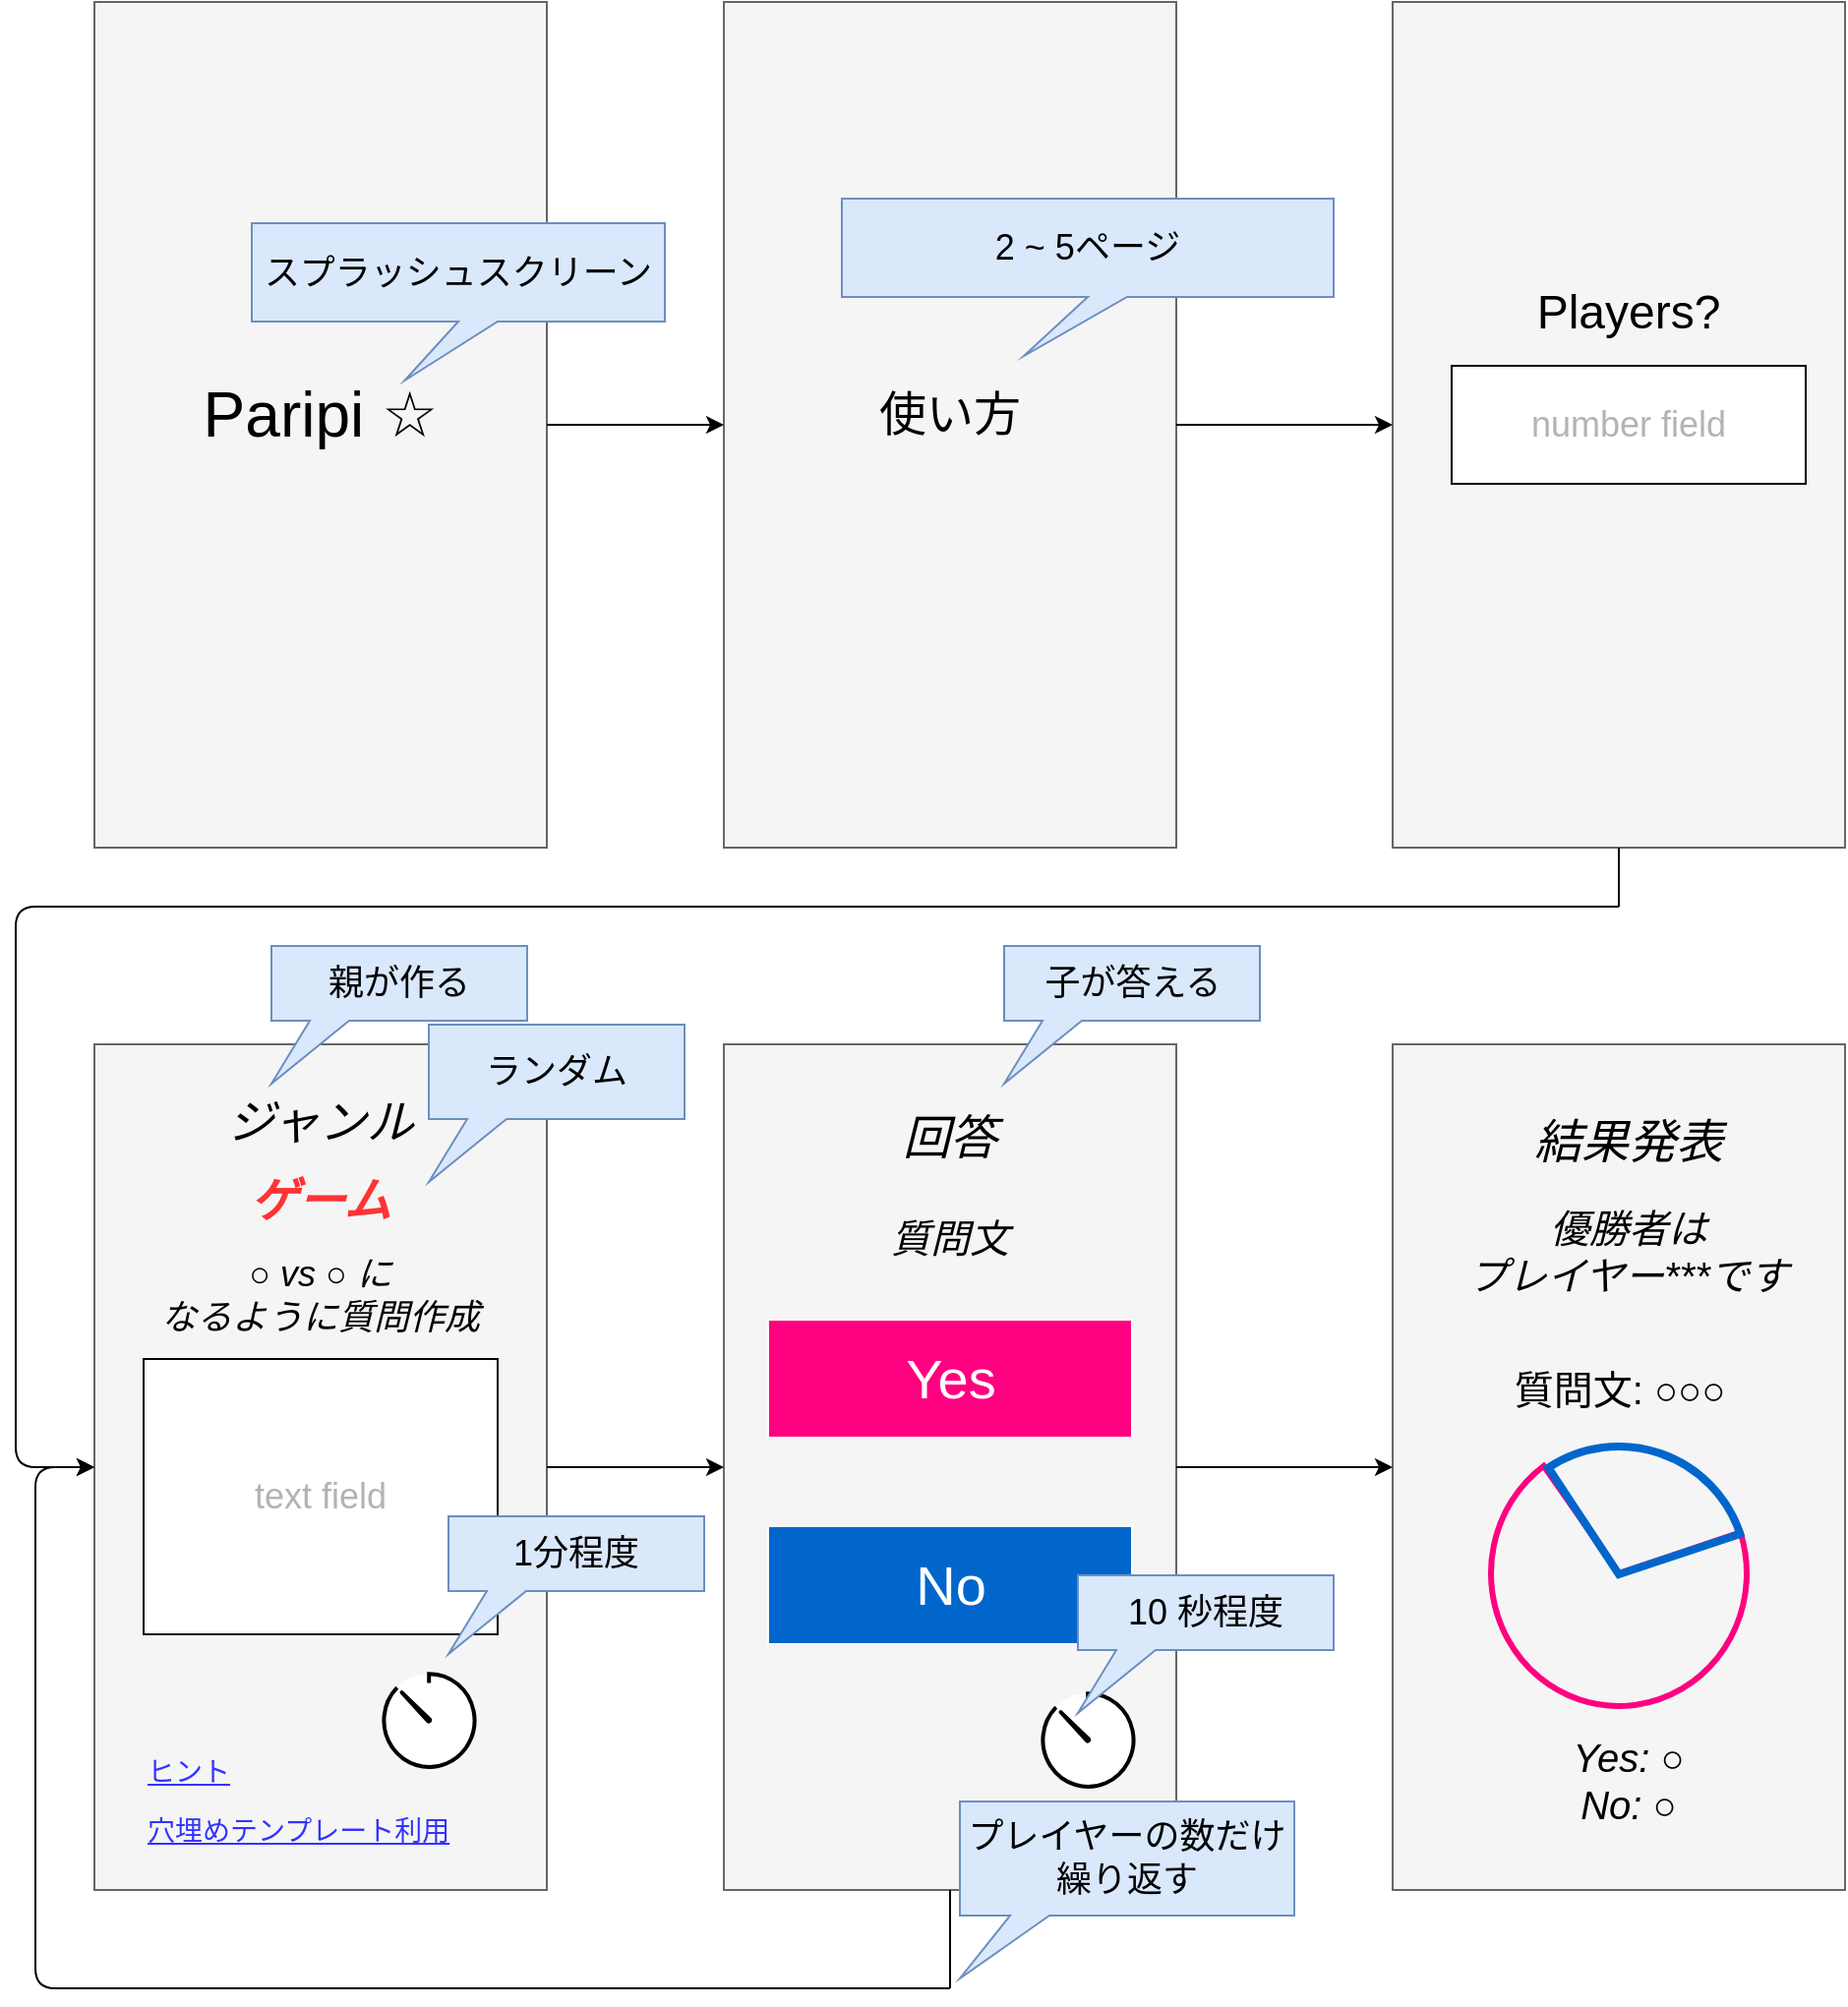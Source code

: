 <mxfile version="10.9.6" type="github"><diagram id="59mLUWuEukuHv1JtayhG" name="Page-1"><mxGraphModel dx="564" dy="402" grid="1" gridSize="10" guides="1" tooltips="1" connect="1" arrows="1" fold="1" page="1" pageScale="1" pageWidth="500" pageHeight="350" math="0" shadow="0"><root><mxCell id="0"/><mxCell id="1" parent="0"/><mxCell id="BUQUY_ISo4O6DXAO7tGX-2" value="" style="rounded=0;whiteSpace=wrap;html=1;fillColor=#f5f5f5;strokeColor=#666666;fontColor=#333333;" vertex="1" parent="1"><mxGeometry x="80" y="30" width="230" height="430" as="geometry"/></mxCell><mxCell id="BUQUY_ISo4O6DXAO7tGX-3" value="&lt;font style=&quot;font-size: 32px&quot;&gt;Paripi ☆&lt;/font&gt;" style="text;html=1;strokeColor=none;fillColor=none;align=center;verticalAlign=middle;whiteSpace=wrap;rounded=0;" vertex="1" parent="1"><mxGeometry x="115" y="222.5" width="160" height="35" as="geometry"/></mxCell><mxCell id="BUQUY_ISo4O6DXAO7tGX-4" value="" style="rounded=0;whiteSpace=wrap;html=1;fillColor=#f5f5f5;strokeColor=#666666;fontColor=#333333;" vertex="1" parent="1"><mxGeometry x="400" y="30" width="230" height="430" as="geometry"/></mxCell><mxCell id="BUQUY_ISo4O6DXAO7tGX-8" value="&lt;font style=&quot;font-size: 18px&quot;&gt;スプラッシュスクリーン&lt;/font&gt;" style="shape=callout;whiteSpace=wrap;html=1;perimeter=calloutPerimeter;position2=0.37;fillColor=#dae8fc;strokeColor=#6c8ebf;" vertex="1" parent="1"><mxGeometry x="160" y="142.5" width="210" height="80" as="geometry"/></mxCell><mxCell id="BUQUY_ISo4O6DXAO7tGX-9" value="&lt;font style=&quot;font-size: 18px&quot;&gt;2 ~ 5ページ&lt;/font&gt;" style="shape=callout;whiteSpace=wrap;html=1;perimeter=calloutPerimeter;position2=0.37;fillColor=#dae8fc;strokeColor=#6c8ebf;" vertex="1" parent="1"><mxGeometry x="460" y="130" width="250" height="80" as="geometry"/></mxCell><mxCell id="BUQUY_ISo4O6DXAO7tGX-11" value="&lt;font style=&quot;font-size: 24px&quot;&gt;使い方&lt;/font&gt;" style="text;html=1;strokeColor=none;fillColor=none;align=center;verticalAlign=middle;whiteSpace=wrap;rounded=0;" vertex="1" parent="1"><mxGeometry x="435" y="222.5" width="160" height="35" as="geometry"/></mxCell><mxCell id="BUQUY_ISo4O6DXAO7tGX-12" value="" style="endArrow=classic;html=1;exitX=1;exitY=0.5;exitDx=0;exitDy=0;entryX=0;entryY=0.5;entryDx=0;entryDy=0;" edge="1" parent="1" source="BUQUY_ISo4O6DXAO7tGX-2" target="BUQUY_ISo4O6DXAO7tGX-4"><mxGeometry width="50" height="50" relative="1" as="geometry"><mxPoint x="80" y="530" as="sourcePoint"/><mxPoint x="130" y="480" as="targetPoint"/></mxGeometry></mxCell><mxCell id="BUQUY_ISo4O6DXAO7tGX-13" value="" style="rounded=0;whiteSpace=wrap;html=1;fillColor=#f5f5f5;strokeColor=#666666;fontColor=#333333;" vertex="1" parent="1"><mxGeometry x="740" y="30" width="230" height="430" as="geometry"/></mxCell><mxCell id="BUQUY_ISo4O6DXAO7tGX-14" value="" style="endArrow=classic;html=1;exitX=1;exitY=0.5;exitDx=0;exitDy=0;" edge="1" parent="1" source="BUQUY_ISo4O6DXAO7tGX-4" target="BUQUY_ISo4O6DXAO7tGX-13"><mxGeometry width="50" height="50" relative="1" as="geometry"><mxPoint x="320" y="255" as="sourcePoint"/><mxPoint x="410" y="255" as="targetPoint"/></mxGeometry></mxCell><mxCell id="BUQUY_ISo4O6DXAO7tGX-15" value="&lt;font style=&quot;font-size: 24px&quot;&gt;Players?&lt;/font&gt;" style="text;html=1;strokeColor=none;fillColor=none;align=center;verticalAlign=middle;whiteSpace=wrap;rounded=0;" vertex="1" parent="1"><mxGeometry x="780" y="170" width="160" height="35" as="geometry"/></mxCell><mxCell id="BUQUY_ISo4O6DXAO7tGX-16" value="&lt;font style=&quot;font-size: 18px&quot; color=&quot;#b3b3b3&quot;&gt;number field&lt;/font&gt;" style="rounded=0;whiteSpace=wrap;html=1;" vertex="1" parent="1"><mxGeometry x="770" y="215" width="180" height="60" as="geometry"/></mxCell><mxCell id="BUQUY_ISo4O6DXAO7tGX-18" value="" style="rounded=0;whiteSpace=wrap;html=1;fillColor=#f5f5f5;strokeColor=#666666;fontColor=#333333;" vertex="1" parent="1"><mxGeometry x="80" y="560" width="230" height="430" as="geometry"/></mxCell><mxCell id="BUQUY_ISo4O6DXAO7tGX-20" value="" style="edgeStyle=elbowEdgeStyle;elbow=horizontal;endArrow=classic;html=1;entryX=0;entryY=0.5;entryDx=0;entryDy=0;" edge="1" parent="1" target="BUQUY_ISo4O6DXAO7tGX-18"><mxGeometry width="50" height="50" relative="1" as="geometry"><mxPoint x="855" y="490" as="sourcePoint"/><mxPoint x="40" y="630" as="targetPoint"/><Array as="points"><mxPoint x="40" y="520"/><mxPoint x="20" y="620"/><mxPoint x="40" y="520"/></Array></mxGeometry></mxCell><mxCell id="BUQUY_ISo4O6DXAO7tGX-22" value="" style="endArrow=none;html=1;entryX=0.5;entryY=1;entryDx=0;entryDy=0;" edge="1" parent="1" target="BUQUY_ISo4O6DXAO7tGX-13"><mxGeometry width="50" height="50" relative="1" as="geometry"><mxPoint x="855" y="490" as="sourcePoint"/><mxPoint x="840" y="535" as="targetPoint"/></mxGeometry></mxCell><mxCell id="BUQUY_ISo4O6DXAO7tGX-24" value="&lt;font style=&quot;font-size: 18px&quot; color=&quot;#b3b3b3&quot;&gt;text field&lt;/font&gt;" style="rounded=0;whiteSpace=wrap;html=1;" vertex="1" parent="1"><mxGeometry x="105" y="720" width="180" height="140" as="geometry"/></mxCell><mxCell id="BUQUY_ISo4O6DXAO7tGX-25" value="&lt;font style=&quot;font-size: 18px&quot;&gt;&lt;i&gt;○ vs ○ に&lt;br&gt;なるように&lt;/i&gt;&lt;i&gt;質問作成&lt;/i&gt;&lt;i&gt;&lt;br&gt;&lt;/i&gt;&lt;/font&gt;" style="text;html=1;strokeColor=none;fillColor=none;align=center;verticalAlign=middle;whiteSpace=wrap;rounded=0;" vertex="1" parent="1"><mxGeometry x="105" y="660" width="180" height="55" as="geometry"/></mxCell><mxCell id="BUQUY_ISo4O6DXAO7tGX-26" value="&lt;font color=&quot;#3333ff&quot; size=&quot;1&quot;&gt;&lt;u style=&quot;font-size: 14px&quot;&gt;ヒント&lt;/u&gt;&lt;/font&gt;" style="text;html=1;strokeColor=none;fillColor=none;align=left;verticalAlign=middle;whiteSpace=wrap;rounded=0;" vertex="1" parent="1"><mxGeometry x="105" y="920" width="105" height="20" as="geometry"/></mxCell><mxCell id="BUQUY_ISo4O6DXAO7tGX-27" value="&lt;font color=&quot;#3333ff&quot; size=&quot;1&quot;&gt;&lt;u style=&quot;font-size: 14px&quot;&gt;穴埋めテンプレート利用&lt;/u&gt;&lt;/font&gt;" style="text;html=1;strokeColor=none;fillColor=none;align=left;verticalAlign=middle;whiteSpace=wrap;rounded=0;" vertex="1" parent="1"><mxGeometry x="105" y="950" width="165" height="20" as="geometry"/></mxCell><mxCell id="BUQUY_ISo4O6DXAO7tGX-29" value="&lt;span style=&quot;font-size: 24px&quot;&gt;&lt;i&gt;ジャンル&lt;/i&gt;&lt;/span&gt;" style="text;html=1;strokeColor=none;fillColor=none;align=center;verticalAlign=middle;whiteSpace=wrap;rounded=0;" vertex="1" parent="1"><mxGeometry x="105" y="580" width="180" height="40" as="geometry"/></mxCell><mxCell id="BUQUY_ISo4O6DXAO7tGX-31" value="&lt;span style=&quot;font-size: 24px&quot;&gt;&lt;i&gt;ゲーム&lt;/i&gt;&lt;/span&gt;" style="text;html=1;strokeColor=none;fillColor=none;align=center;verticalAlign=middle;whiteSpace=wrap;rounded=0;fontColor=#FF3333;fontStyle=1" vertex="1" parent="1"><mxGeometry x="105" y="620" width="180" height="40" as="geometry"/></mxCell><mxCell id="BUQUY_ISo4O6DXAO7tGX-32" value="" style="html=1;verticalLabelPosition=bottom;align=center;labelBackgroundColor=#000000;verticalAlign=top;strokeWidth=2;strokeColor=#000000;fillColor=#ffffff;shadow=0;dashed=0;shape=mxgraph.ios7.icons.gauge;fontColor=#000000;" vertex="1" parent="1"><mxGeometry x="225" y="880" width="50" height="50" as="geometry"/></mxCell><mxCell id="BUQUY_ISo4O6DXAO7tGX-33" value="&lt;span style=&quot;font-size: 18px&quot;&gt;ランダム&lt;/span&gt;" style="shape=callout;whiteSpace=wrap;html=1;perimeter=calloutPerimeter;position2=0;fillColor=#dae8fc;strokeColor=#6c8ebf;size=32;position=0.15;" vertex="1" parent="1"><mxGeometry x="250" y="550" width="130" height="80" as="geometry"/></mxCell><mxCell id="BUQUY_ISo4O6DXAO7tGX-34" value="" style="rounded=0;whiteSpace=wrap;html=1;fillColor=#f5f5f5;strokeColor=#666666;fontColor=#333333;" vertex="1" parent="1"><mxGeometry x="400" y="560" width="230" height="430" as="geometry"/></mxCell><mxCell id="BUQUY_ISo4O6DXAO7tGX-35" value="" style="endArrow=classic;html=1;exitX=1;exitY=0.5;exitDx=0;exitDy=0;entryX=0;entryY=0.5;entryDx=0;entryDy=0;" edge="1" parent="1" target="BUQUY_ISo4O6DXAO7tGX-34"><mxGeometry width="50" height="50" relative="1" as="geometry"><mxPoint x="310" y="775" as="sourcePoint"/><mxPoint x="130" y="1010" as="targetPoint"/></mxGeometry></mxCell><mxCell id="BUQUY_ISo4O6DXAO7tGX-36" value="&lt;span style=&quot;font-size: 18px&quot;&gt;1分程度&lt;/span&gt;" style="shape=callout;whiteSpace=wrap;html=1;perimeter=calloutPerimeter;position2=0;fillColor=#dae8fc;strokeColor=#6c8ebf;size=32;position=0.15;" vertex="1" parent="1"><mxGeometry x="260" y="800" width="130" height="70" as="geometry"/></mxCell><mxCell id="BUQUY_ISo4O6DXAO7tGX-37" value="&lt;span style=&quot;font-size: 24px&quot;&gt;&lt;i&gt;回答&lt;/i&gt;&lt;/span&gt;" style="text;html=1;strokeColor=none;fillColor=none;align=center;verticalAlign=middle;whiteSpace=wrap;rounded=0;" vertex="1" parent="1"><mxGeometry x="425" y="587.5" width="180" height="40" as="geometry"/></mxCell><mxCell id="BUQUY_ISo4O6DXAO7tGX-39" value="Yes" style="rounded=0;whiteSpace=wrap;html=1;labelBackgroundColor=none;strokeColor=#FFFFFF;fontColor=#FFFFFF;align=center;fillColor=#FF0080;labelBorderColor=none;fontSize=28;" vertex="1" parent="1"><mxGeometry x="422.5" y="700" width="185" height="60" as="geometry"/></mxCell><mxCell id="BUQUY_ISo4O6DXAO7tGX-40" value="No" style="rounded=0;whiteSpace=wrap;html=1;labelBackgroundColor=none;strokeColor=#FFFFFF;fontColor=#FFFFFF;align=center;fillColor=#0066CC;labelBorderColor=none;fontSize=28;" vertex="1" parent="1"><mxGeometry x="422.5" y="805" width="185" height="60" as="geometry"/></mxCell><mxCell id="BUQUY_ISo4O6DXAO7tGX-41" value="&lt;span style=&quot;font-size: 18px&quot;&gt;子が答える&lt;/span&gt;" style="shape=callout;whiteSpace=wrap;html=1;perimeter=calloutPerimeter;position2=0;fillColor=#dae8fc;strokeColor=#6c8ebf;size=32;position=0.15;" vertex="1" parent="1"><mxGeometry x="542.5" y="510" width="130" height="70" as="geometry"/></mxCell><mxCell id="BUQUY_ISo4O6DXAO7tGX-42" value="&lt;span style=&quot;font-size: 18px&quot;&gt;親が作る&lt;/span&gt;" style="shape=callout;whiteSpace=wrap;html=1;perimeter=calloutPerimeter;position2=0;fillColor=#dae8fc;strokeColor=#6c8ebf;size=32;position=0.15;" vertex="1" parent="1"><mxGeometry x="170" y="510" width="130" height="70" as="geometry"/></mxCell><mxCell id="BUQUY_ISo4O6DXAO7tGX-43" value="&lt;font style=&quot;font-size: 20px&quot;&gt;&lt;i&gt;質問文&lt;/i&gt;&lt;/font&gt;" style="text;html=1;strokeColor=none;fillColor=none;align=center;verticalAlign=middle;whiteSpace=wrap;rounded=0;" vertex="1" parent="1"><mxGeometry x="425" y="635" width="180" height="45" as="geometry"/></mxCell><mxCell id="BUQUY_ISo4O6DXAO7tGX-44" value="" style="html=1;verticalLabelPosition=bottom;align=center;labelBackgroundColor=#000000;verticalAlign=top;strokeWidth=2;strokeColor=#000000;fillColor=#ffffff;shadow=0;dashed=0;shape=mxgraph.ios7.icons.gauge;fontColor=#000000;" vertex="1" parent="1"><mxGeometry x="560" y="890" width="50" height="50" as="geometry"/></mxCell><mxCell id="BUQUY_ISo4O6DXAO7tGX-45" value="&lt;span style=&quot;font-size: 18px&quot;&gt;10 秒程度&lt;/span&gt;" style="shape=callout;whiteSpace=wrap;html=1;perimeter=calloutPerimeter;position2=0;fillColor=#dae8fc;strokeColor=#6c8ebf;size=32;position=0.15;" vertex="1" parent="1"><mxGeometry x="580" y="830" width="130" height="70" as="geometry"/></mxCell><mxCell id="BUQUY_ISo4O6DXAO7tGX-46" value="" style="rounded=0;whiteSpace=wrap;html=1;fillColor=#f5f5f5;strokeColor=#666666;fontColor=#333333;" vertex="1" parent="1"><mxGeometry x="740" y="560" width="230" height="430" as="geometry"/></mxCell><mxCell id="BUQUY_ISo4O6DXAO7tGX-47" value="" style="endArrow=classic;html=1;exitX=1;exitY=0.5;exitDx=0;exitDy=0;" edge="1" parent="1" target="BUQUY_ISo4O6DXAO7tGX-46"><mxGeometry width="50" height="50" relative="1" as="geometry"><mxPoint x="630" y="775" as="sourcePoint"/><mxPoint x="410" y="785" as="targetPoint"/></mxGeometry></mxCell><mxCell id="BUQUY_ISo4O6DXAO7tGX-48" value="&lt;span style=&quot;font-size: 24px&quot;&gt;&lt;i&gt;結果発表&lt;/i&gt;&lt;/span&gt;" style="text;html=1;strokeColor=none;fillColor=none;align=center;verticalAlign=middle;whiteSpace=wrap;rounded=0;" vertex="1" parent="1"><mxGeometry x="770" y="590" width="180" height="40" as="geometry"/></mxCell><mxCell id="BUQUY_ISo4O6DXAO7tGX-49" value="" style="verticalLabelPosition=bottom;verticalAlign=top;html=1;shape=mxgraph.basic.pie;startAngle=0.2;endAngle=0.9;labelBackgroundColor=none;strokeColor=#FF0080;fillColor=none;fontSize=28;fontColor=#FFFFFF;align=center;strokeWidth=3;" vertex="1" parent="1"><mxGeometry x="790" y="761.5" width="130" height="135" as="geometry"/></mxCell><mxCell id="BUQUY_ISo4O6DXAO7tGX-50" value="" style="verticalLabelPosition=bottom;verticalAlign=top;html=1;shape=mxgraph.basic.pie;startAngle=0.407;endAngle=0.699;labelBackgroundColor=none;strokeColor=#0066CC;fillColor=none;fontSize=28;fontColor=#FFFFFF;align=center;rotation=180;strokeWidth=4;" vertex="1" parent="1"><mxGeometry x="790" y="764.5" width="130" height="130" as="geometry"/></mxCell><mxCell id="BUQUY_ISo4O6DXAO7tGX-51" value="&lt;font style=&quot;font-size: 20px&quot;&gt;&lt;i&gt;Yes: ○&lt;br&gt;No: ○&lt;br&gt;&lt;/i&gt;&lt;/font&gt;" style="text;html=1;strokeColor=none;fillColor=none;align=center;verticalAlign=middle;whiteSpace=wrap;rounded=0;" vertex="1" parent="1"><mxGeometry x="770" y="911.5" width="180" height="45" as="geometry"/></mxCell><mxCell id="BUQUY_ISo4O6DXAO7tGX-52" value="" style="edgeStyle=elbowEdgeStyle;elbow=horizontal;endArrow=classic;html=1;" edge="1" parent="1"><mxGeometry width="50" height="50" relative="1" as="geometry"><mxPoint x="515" y="1040" as="sourcePoint"/><mxPoint x="80" y="775" as="targetPoint"/><Array as="points"><mxPoint x="50" y="530"/><mxPoint x="30" y="630"/><mxPoint x="50" y="530"/></Array></mxGeometry></mxCell><mxCell id="BUQUY_ISo4O6DXAO7tGX-53" value="" style="endArrow=none;html=1;entryX=0.5;entryY=1;entryDx=0;entryDy=0;" edge="1" parent="1"><mxGeometry width="50" height="50" relative="1" as="geometry"><mxPoint x="515" y="1040" as="sourcePoint"/><mxPoint x="515" y="990" as="targetPoint"/></mxGeometry></mxCell><mxCell id="BUQUY_ISo4O6DXAO7tGX-54" value="&lt;font style=&quot;font-size: 20px&quot;&gt;&lt;i&gt;優勝者は&lt;br&gt;プレイヤー***です&lt;br&gt;&lt;/i&gt;&lt;/font&gt;" style="text;html=1;strokeColor=none;fillColor=none;align=center;verticalAlign=middle;whiteSpace=wrap;rounded=0;" vertex="1" parent="1"><mxGeometry x="770" y="640" width="180" height="50" as="geometry"/></mxCell><mxCell id="BUQUY_ISo4O6DXAO7tGX-55" value="&lt;font style=&quot;font-size: 20px&quot;&gt;質問文: ○○○&lt;/font&gt;" style="text;html=1;fontSize=28;fontColor=#000000;align=center;" vertex="1" parent="1"><mxGeometry x="770" y="710" width="170" height="50" as="geometry"/></mxCell><mxCell id="BUQUY_ISo4O6DXAO7tGX-56" value="&lt;span style=&quot;font-size: 18px&quot;&gt;プレイヤーの数だけ繰り返す&lt;/span&gt;" style="shape=callout;whiteSpace=wrap;html=1;perimeter=calloutPerimeter;position2=0;fillColor=#dae8fc;strokeColor=#6c8ebf;size=32;position=0.15;" vertex="1" parent="1"><mxGeometry x="520" y="945" width="170" height="90" as="geometry"/></mxCell></root></mxGraphModel></diagram></mxfile>